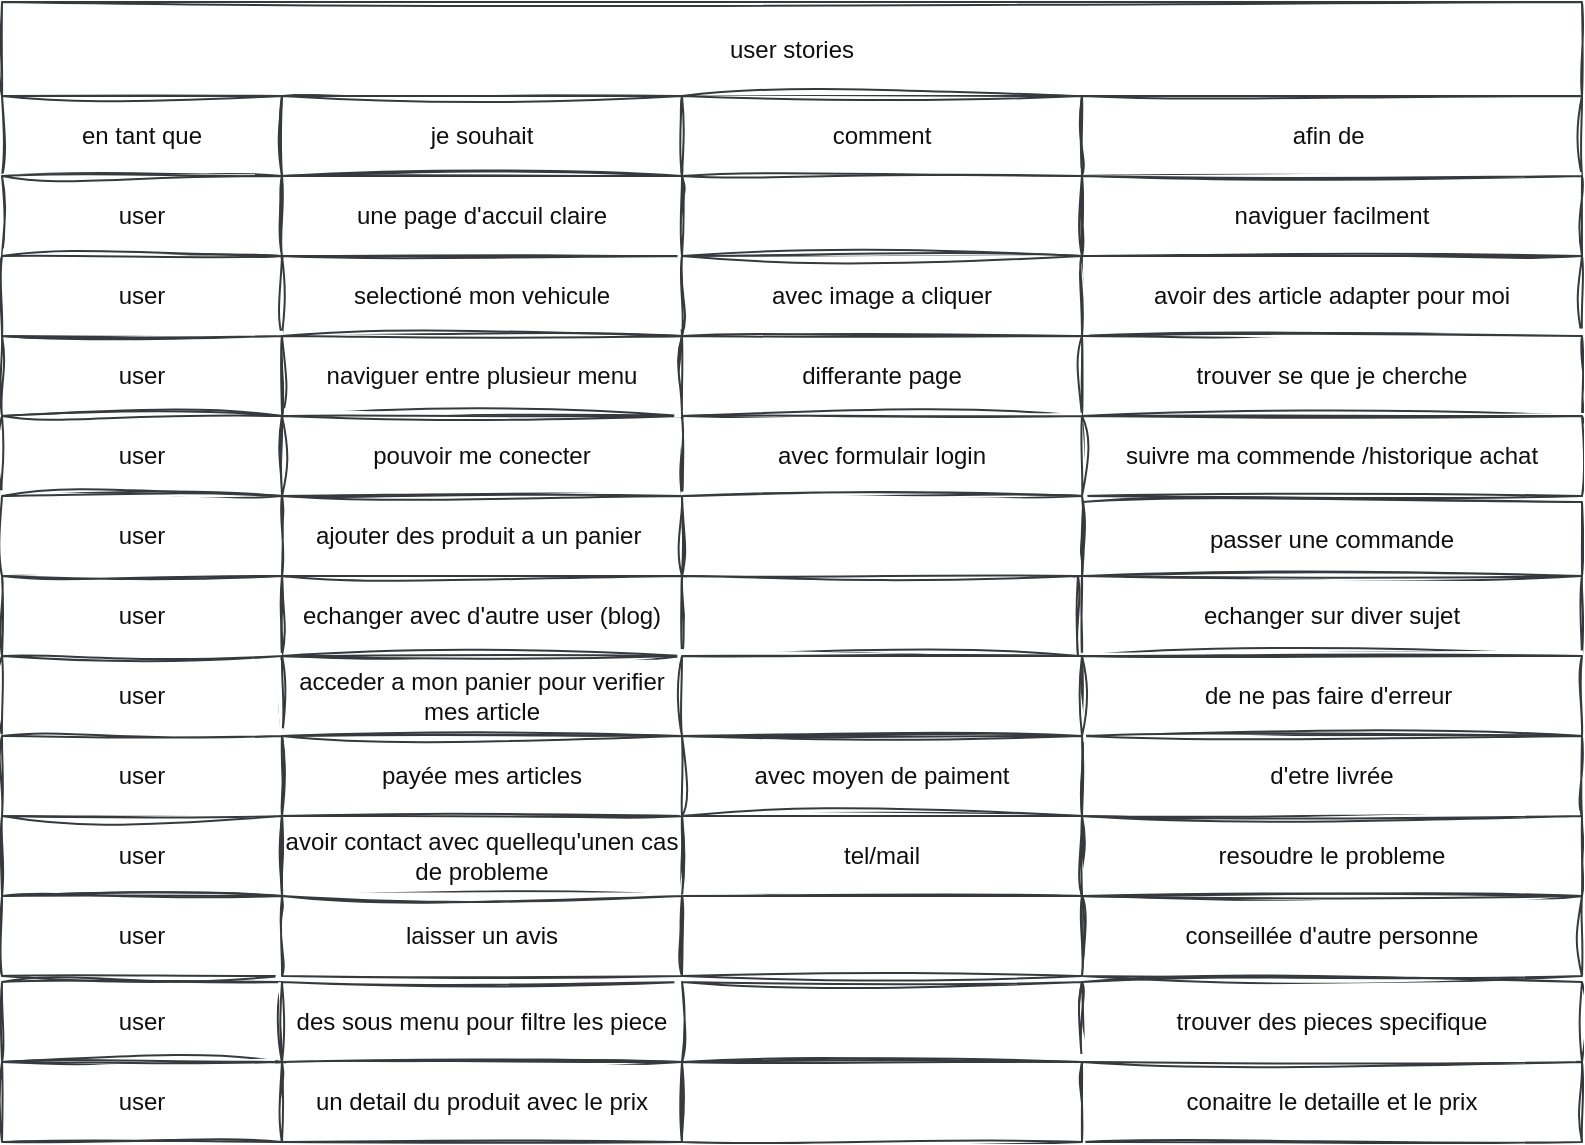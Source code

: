 <mxfile>
    <diagram id="SsgwZT6Q6fktkvSc-cPS" name="Page-1">
        <mxGraphModel dx="796" dy="1312" grid="0" gridSize="10" guides="1" tooltips="1" connect="1" arrows="1" fold="1" page="1" pageScale="1" pageWidth="850" pageHeight="1100" background="#FFFFFF" math="0" shadow="0">
            <root>
                <mxCell id="0"/>
                <mxCell id="1" parent="0"/>
                <mxCell id="3" value="en tant que" style="rounded=0;whiteSpace=wrap;html=1;sketch=1;curveFitting=1;jiggle=2;fillColor=#FFFFFF;strokeColor=#36393d;fontColor=#0F0F0F;" parent="1" vertex="1">
                    <mxGeometry x="30" y="99" width="140" height="40" as="geometry"/>
                </mxCell>
                <mxCell id="4" value="je souhait" style="rounded=0;whiteSpace=wrap;html=1;sketch=1;curveFitting=1;jiggle=2;fillColor=#FFFFFF;strokeColor=#36393d;fontColor=#0F0F0F;" parent="1" vertex="1">
                    <mxGeometry x="170" y="99" width="200" height="40" as="geometry"/>
                </mxCell>
                <mxCell id="5" value="afin de&amp;nbsp;" style="rounded=0;whiteSpace=wrap;html=1;sketch=1;curveFitting=1;jiggle=2;fillColor=#FFFFFF;strokeColor=#36393d;fontColor=#0F0F0F;" parent="1" vertex="1">
                    <mxGeometry x="570" y="99" width="250" height="40" as="geometry"/>
                </mxCell>
                <mxCell id="6" value="user" style="rounded=0;whiteSpace=wrap;html=1;sketch=1;curveFitting=1;jiggle=2;fillColor=#FFFFFF;strokeColor=#36393d;fontColor=#0F0F0F;" parent="1" vertex="1">
                    <mxGeometry x="30" y="139" width="140" height="40" as="geometry"/>
                </mxCell>
                <mxCell id="7" value="une page d'accuil claire" style="rounded=0;whiteSpace=wrap;html=1;sketch=1;curveFitting=1;jiggle=2;fillColor=#FFFFFF;strokeColor=#36393d;fontColor=#0F0F0F;" parent="1" vertex="1">
                    <mxGeometry x="170" y="139" width="200" height="40" as="geometry"/>
                </mxCell>
                <mxCell id="8" value="naviguer facilment" style="rounded=0;whiteSpace=wrap;html=1;sketch=1;curveFitting=1;jiggle=2;fillColor=#FFFFFF;strokeColor=#36393d;fontColor=#0F0F0F;" parent="1" vertex="1">
                    <mxGeometry x="570" y="139" width="250" height="40" as="geometry"/>
                </mxCell>
                <mxCell id="9" value="user" style="rounded=0;whiteSpace=wrap;html=1;sketch=1;curveFitting=1;jiggle=2;fillColor=#FFFFFF;strokeColor=#36393d;fontColor=#0F0F0F;" parent="1" vertex="1">
                    <mxGeometry x="30" y="179" width="140" height="40" as="geometry"/>
                </mxCell>
                <mxCell id="10" value="selectioné mon vehicule" style="rounded=0;whiteSpace=wrap;html=1;sketch=1;curveFitting=1;jiggle=2;fillColor=#FFFFFF;strokeColor=#36393d;fontColor=#0F0F0F;" parent="1" vertex="1">
                    <mxGeometry x="170" y="179" width="200" height="40" as="geometry"/>
                </mxCell>
                <mxCell id="11" value="avoir des article adapter pour moi" style="rounded=0;whiteSpace=wrap;html=1;sketch=1;curveFitting=1;jiggle=2;fillColor=#FFFFFF;strokeColor=#36393d;fontColor=#0F0F0F;" parent="1" vertex="1">
                    <mxGeometry x="570" y="179" width="250" height="40" as="geometry"/>
                </mxCell>
                <mxCell id="12" value="user" style="rounded=0;whiteSpace=wrap;html=1;sketch=1;curveFitting=1;jiggle=2;fillColor=#FFFFFF;strokeColor=#36393d;fontColor=#0F0F0F;" parent="1" vertex="1">
                    <mxGeometry x="30" y="219" width="140" height="40" as="geometry"/>
                </mxCell>
                <mxCell id="13" value="naviguer entre plusieur menu" style="rounded=0;whiteSpace=wrap;html=1;sketch=1;curveFitting=1;jiggle=2;fillColor=#FFFFFF;strokeColor=#36393d;fontColor=#0F0F0F;" parent="1" vertex="1">
                    <mxGeometry x="170" y="219" width="200" height="40" as="geometry"/>
                </mxCell>
                <mxCell id="14" value="trouver se que je cherche" style="rounded=0;whiteSpace=wrap;html=1;sketch=1;curveFitting=1;jiggle=2;fillColor=#FFFFFF;strokeColor=#36393d;fontColor=#0F0F0F;" parent="1" vertex="1">
                    <mxGeometry x="570" y="219" width="250" height="40" as="geometry"/>
                </mxCell>
                <mxCell id="15" value="user" style="rounded=0;whiteSpace=wrap;html=1;sketch=1;curveFitting=1;jiggle=2;fillColor=#FFFFFF;strokeColor=#36393d;fontColor=#0F0F0F;" parent="1" vertex="1">
                    <mxGeometry x="30" y="259" width="140" height="40" as="geometry"/>
                </mxCell>
                <mxCell id="16" value="pouvoir me conecter" style="rounded=0;whiteSpace=wrap;html=1;sketch=1;curveFitting=1;jiggle=2;fillColor=#FFFFFF;strokeColor=#36393d;fontColor=#0F0F0F;" parent="1" vertex="1">
                    <mxGeometry x="170" y="259" width="200" height="40" as="geometry"/>
                </mxCell>
                <mxCell id="17" value="suivre ma commende /historique achat" style="rounded=0;whiteSpace=wrap;html=1;sketch=1;curveFitting=1;jiggle=2;fillColor=#FFFFFF;strokeColor=#36393d;fontColor=#0F0F0F;" parent="1" vertex="1">
                    <mxGeometry x="570" y="259" width="250" height="40" as="geometry"/>
                </mxCell>
                <mxCell id="18" value="user" style="rounded=0;whiteSpace=wrap;html=1;sketch=1;curveFitting=1;jiggle=2;fillColor=#FFFFFF;strokeColor=#36393d;fontColor=#0F0F0F;" parent="1" vertex="1">
                    <mxGeometry x="30" y="299" width="140" height="40" as="geometry"/>
                </mxCell>
                <mxCell id="19" value="ajouter des produit a un panier&amp;nbsp;" style="rounded=0;whiteSpace=wrap;html=1;sketch=1;curveFitting=1;jiggle=2;fillColor=#FFFFFF;strokeColor=#36393d;fontColor=#0F0F0F;" parent="1" vertex="1">
                    <mxGeometry x="170" y="299" width="200" height="40" as="geometry"/>
                </mxCell>
                <mxCell id="20" value="passer une commande" style="rounded=0;whiteSpace=wrap;html=1;sketch=1;curveFitting=1;jiggle=2;fillColor=#FFFFFF;strokeColor=#36393d;fontColor=#0F0F0F;" parent="1" vertex="1">
                    <mxGeometry x="570" y="302" width="250" height="37" as="geometry"/>
                </mxCell>
                <mxCell id="21" value="user" style="rounded=0;whiteSpace=wrap;html=1;sketch=1;curveFitting=1;jiggle=2;fillColor=#FFFFFF;strokeColor=#36393d;fontColor=#0F0F0F;" parent="1" vertex="1">
                    <mxGeometry x="30" y="339" width="140" height="40" as="geometry"/>
                </mxCell>
                <mxCell id="22" value="echanger avec d'autre user (blog)" style="rounded=0;whiteSpace=wrap;html=1;sketch=1;curveFitting=1;jiggle=2;fillColor=#FFFFFF;strokeColor=#36393d;fontColor=#0F0F0F;" parent="1" vertex="1">
                    <mxGeometry x="170" y="339" width="200" height="40" as="geometry"/>
                </mxCell>
                <mxCell id="23" value="echanger sur diver sujet" style="rounded=0;whiteSpace=wrap;html=1;sketch=1;curveFitting=1;jiggle=2;fillColor=#FFFFFF;strokeColor=#36393d;fontColor=#0F0F0F;" parent="1" vertex="1">
                    <mxGeometry x="570" y="339" width="250" height="40" as="geometry"/>
                </mxCell>
                <mxCell id="24" value="user" style="rounded=0;whiteSpace=wrap;html=1;sketch=1;curveFitting=1;jiggle=2;fillColor=#FFFFFF;strokeColor=#36393d;fontColor=#0F0F0F;" parent="1" vertex="1">
                    <mxGeometry x="30" y="379" width="140" height="40" as="geometry"/>
                </mxCell>
                <mxCell id="25" value="acceder a mon panier pour verifier mes article" style="rounded=0;whiteSpace=wrap;html=1;sketch=1;curveFitting=1;jiggle=2;fillColor=#FFFFFF;strokeColor=#36393d;fontColor=#0F0F0F;" parent="1" vertex="1">
                    <mxGeometry x="170" y="379" width="200" height="40" as="geometry"/>
                </mxCell>
                <mxCell id="26" value="de ne pas faire d'erreur&amp;nbsp;" style="rounded=0;whiteSpace=wrap;html=1;sketch=1;curveFitting=1;jiggle=2;fillColor=#FFFFFF;strokeColor=#36393d;fontColor=#0F0F0F;" parent="1" vertex="1">
                    <mxGeometry x="570" y="379" width="250" height="40" as="geometry"/>
                </mxCell>
                <mxCell id="27" value="user stories" style="rounded=0;whiteSpace=wrap;html=1;sketch=1;fillColor=#FFFFFF;strokeColor=#36393d;fontColor=#0F0F0F;" parent="1" vertex="1">
                    <mxGeometry x="30" y="52" width="790" height="47" as="geometry"/>
                </mxCell>
                <mxCell id="28" value="user" style="rounded=0;whiteSpace=wrap;html=1;sketch=1;curveFitting=1;jiggle=2;fillColor=#FFFFFF;strokeColor=#36393d;fontColor=#0F0F0F;" parent="1" vertex="1">
                    <mxGeometry x="30" y="419" width="140" height="40" as="geometry"/>
                </mxCell>
                <mxCell id="29" value="payée mes articles" style="rounded=0;whiteSpace=wrap;html=1;sketch=1;curveFitting=1;jiggle=2;fillColor=#FFFFFF;strokeColor=#36393d;fontColor=#0F0F0F;" parent="1" vertex="1">
                    <mxGeometry x="170" y="419" width="200" height="40" as="geometry"/>
                </mxCell>
                <mxCell id="30" value="d'etre livrée" style="rounded=0;whiteSpace=wrap;html=1;sketch=1;curveFitting=1;jiggle=2;fillColor=#FFFFFF;strokeColor=#36393d;fontColor=#0F0F0F;" parent="1" vertex="1">
                    <mxGeometry x="570" y="419" width="250" height="40" as="geometry"/>
                </mxCell>
                <mxCell id="31" value="user" style="rounded=0;whiteSpace=wrap;html=1;sketch=1;curveFitting=1;jiggle=2;fillColor=#FFFFFF;strokeColor=#36393d;fontColor=#0F0F0F;" parent="1" vertex="1">
                    <mxGeometry x="30" y="459" width="140" height="40" as="geometry"/>
                </mxCell>
                <mxCell id="32" value="avoir contact avec quellequ'unen cas de probleme" style="rounded=0;whiteSpace=wrap;html=1;sketch=1;curveFitting=1;jiggle=2;fillColor=#FFFFFF;strokeColor=#36393d;fontColor=#0F0F0F;" parent="1" vertex="1">
                    <mxGeometry x="170" y="459" width="200" height="40" as="geometry"/>
                </mxCell>
                <mxCell id="33" value="resoudre le probleme" style="rounded=0;whiteSpace=wrap;html=1;sketch=1;curveFitting=1;jiggle=2;fillColor=#FFFFFF;strokeColor=#36393d;fontColor=#0F0F0F;" parent="1" vertex="1">
                    <mxGeometry x="570" y="459" width="250" height="40" as="geometry"/>
                </mxCell>
                <mxCell id="34" value="comment" style="rounded=0;whiteSpace=wrap;html=1;sketch=1;curveFitting=1;jiggle=2;fillColor=#FFFFFF;strokeColor=#36393d;fontColor=#0F0F0F;" parent="1" vertex="1">
                    <mxGeometry x="370" y="99" width="200" height="40" as="geometry"/>
                </mxCell>
                <mxCell id="35" value="" style="rounded=0;whiteSpace=wrap;html=1;sketch=1;curveFitting=1;jiggle=2;fillColor=#FFFFFF;strokeColor=#36393d;fontColor=#0F0F0F;" parent="1" vertex="1">
                    <mxGeometry x="370" y="139" width="200" height="40" as="geometry"/>
                </mxCell>
                <mxCell id="36" value="avec image a cliquer" style="rounded=0;whiteSpace=wrap;html=1;sketch=1;curveFitting=1;jiggle=2;fillColor=#FFFFFF;strokeColor=#36393d;fontColor=#0F0F0F;" parent="1" vertex="1">
                    <mxGeometry x="370" y="179" width="200" height="40" as="geometry"/>
                </mxCell>
                <mxCell id="37" value="differante page" style="rounded=0;whiteSpace=wrap;html=1;sketch=1;curveFitting=1;jiggle=2;fillColor=#FFFFFF;strokeColor=#36393d;fontColor=#0F0F0F;" parent="1" vertex="1">
                    <mxGeometry x="370" y="219" width="200" height="40" as="geometry"/>
                </mxCell>
                <mxCell id="38" value="avec formulair login" style="rounded=0;whiteSpace=wrap;html=1;sketch=1;curveFitting=1;jiggle=2;fillColor=#FFFFFF;strokeColor=#36393d;fontColor=#0F0F0F;" parent="1" vertex="1">
                    <mxGeometry x="370" y="259" width="200" height="40" as="geometry"/>
                </mxCell>
                <mxCell id="39" value="" style="rounded=0;whiteSpace=wrap;html=1;sketch=1;curveFitting=1;jiggle=2;fillColor=#FFFFFF;strokeColor=#36393d;fontColor=#0F0F0F;" parent="1" vertex="1">
                    <mxGeometry x="370" y="299" width="200" height="40" as="geometry"/>
                </mxCell>
                <mxCell id="40" value="" style="rounded=0;whiteSpace=wrap;html=1;sketch=1;curveFitting=1;jiggle=2;fillColor=#FFFFFF;strokeColor=#36393d;fontColor=#0F0F0F;" parent="1" vertex="1">
                    <mxGeometry x="370" y="339" width="198" height="40" as="geometry"/>
                </mxCell>
                <mxCell id="41" value="" style="rounded=0;whiteSpace=wrap;html=1;sketch=1;curveFitting=1;jiggle=2;fillColor=#FFFFFF;strokeColor=#36393d;fontColor=#0F0F0F;" parent="1" vertex="1">
                    <mxGeometry x="370" y="379" width="200" height="40" as="geometry"/>
                </mxCell>
                <mxCell id="42" value="avec moyen de paiment" style="rounded=0;whiteSpace=wrap;html=1;sketch=1;curveFitting=1;jiggle=2;fillColor=#FFFFFF;strokeColor=#36393d;fontColor=#0F0F0F;" parent="1" vertex="1">
                    <mxGeometry x="370" y="419" width="200" height="40" as="geometry"/>
                </mxCell>
                <mxCell id="43" value="tel/mail" style="rounded=0;whiteSpace=wrap;html=1;sketch=1;curveFitting=1;jiggle=2;fillColor=#FFFFFF;strokeColor=#36393d;fontColor=#0F0F0F;" parent="1" vertex="1">
                    <mxGeometry x="370" y="459" width="200" height="40" as="geometry"/>
                </mxCell>
                <mxCell id="44" value="user" style="rounded=0;whiteSpace=wrap;html=1;sketch=1;curveFitting=1;jiggle=2;fillColor=#FFFFFF;strokeColor=#36393d;fontColor=#0F0F0F;" parent="1" vertex="1">
                    <mxGeometry x="30" y="499" width="140" height="40" as="geometry"/>
                </mxCell>
                <mxCell id="45" value="laisser un avis" style="rounded=0;whiteSpace=wrap;html=1;sketch=1;curveFitting=1;jiggle=2;fillColor=#FFFFFF;strokeColor=#36393d;fontColor=#0F0F0F;" parent="1" vertex="1">
                    <mxGeometry x="170" y="499" width="200" height="40" as="geometry"/>
                </mxCell>
                <mxCell id="46" value="conseillée d'autre personne" style="rounded=0;whiteSpace=wrap;html=1;sketch=1;curveFitting=1;jiggle=2;fillColor=#FFFFFF;strokeColor=#36393d;fontColor=#0F0F0F;" parent="1" vertex="1">
                    <mxGeometry x="570" y="499" width="250" height="40" as="geometry"/>
                </mxCell>
                <mxCell id="47" value="" style="rounded=0;whiteSpace=wrap;html=1;sketch=1;curveFitting=1;jiggle=2;fillColor=#FFFFFF;strokeColor=#36393d;fontColor=#0F0F0F;" parent="1" vertex="1">
                    <mxGeometry x="370" y="499" width="200" height="40" as="geometry"/>
                </mxCell>
                <mxCell id="48" value="user" style="rounded=0;whiteSpace=wrap;html=1;sketch=1;curveFitting=1;jiggle=2;fillColor=#FFFFFF;strokeColor=#36393d;fontColor=#0F0F0F;" parent="1" vertex="1">
                    <mxGeometry x="30" y="542" width="140" height="40" as="geometry"/>
                </mxCell>
                <mxCell id="49" value="des sous menu pour filtre les piece" style="rounded=0;whiteSpace=wrap;html=1;sketch=1;curveFitting=1;jiggle=2;fillColor=#FFFFFF;strokeColor=#36393d;fontColor=#0F0F0F;" parent="1" vertex="1">
                    <mxGeometry x="170" y="542" width="200" height="40" as="geometry"/>
                </mxCell>
                <mxCell id="50" value="trouver des pieces specifique" style="rounded=0;whiteSpace=wrap;html=1;sketch=1;curveFitting=1;jiggle=2;fillColor=#FFFFFF;strokeColor=#36393d;fontColor=#0F0F0F;" parent="1" vertex="1">
                    <mxGeometry x="570" y="542" width="250" height="40" as="geometry"/>
                </mxCell>
                <mxCell id="51" value="" style="rounded=0;whiteSpace=wrap;html=1;sketch=1;curveFitting=1;jiggle=2;fillColor=#FFFFFF;strokeColor=#36393d;fontColor=#0F0F0F;" parent="1" vertex="1">
                    <mxGeometry x="370" y="542" width="200" height="40" as="geometry"/>
                </mxCell>
                <mxCell id="52" value="user" style="rounded=0;whiteSpace=wrap;html=1;sketch=1;curveFitting=1;jiggle=2;fillColor=#FFFFFF;strokeColor=#36393d;fontColor=#0F0F0F;" parent="1" vertex="1">
                    <mxGeometry x="30" y="582" width="140" height="40" as="geometry"/>
                </mxCell>
                <mxCell id="53" value="un detail du produit avec le prix" style="rounded=0;whiteSpace=wrap;html=1;sketch=1;curveFitting=1;jiggle=2;fillColor=#FFFFFF;strokeColor=#36393d;fontColor=#0F0F0F;" parent="1" vertex="1">
                    <mxGeometry x="170" y="582" width="200" height="40" as="geometry"/>
                </mxCell>
                <mxCell id="54" value="conaitre le detaille et le prix" style="rounded=0;whiteSpace=wrap;html=1;sketch=1;curveFitting=1;jiggle=2;fillColor=#FFFFFF;strokeColor=#36393d;fontColor=#0F0F0F;" parent="1" vertex="1">
                    <mxGeometry x="570" y="582" width="250" height="40" as="geometry"/>
                </mxCell>
                <mxCell id="55" value="" style="rounded=0;whiteSpace=wrap;html=1;sketch=1;curveFitting=1;jiggle=2;fillColor=#FFFFFF;strokeColor=#36393d;fontColor=#0F0F0F;" parent="1" vertex="1">
                    <mxGeometry x="370" y="582" width="200" height="40" as="geometry"/>
                </mxCell>
            </root>
        </mxGraphModel>
    </diagram>
</mxfile>